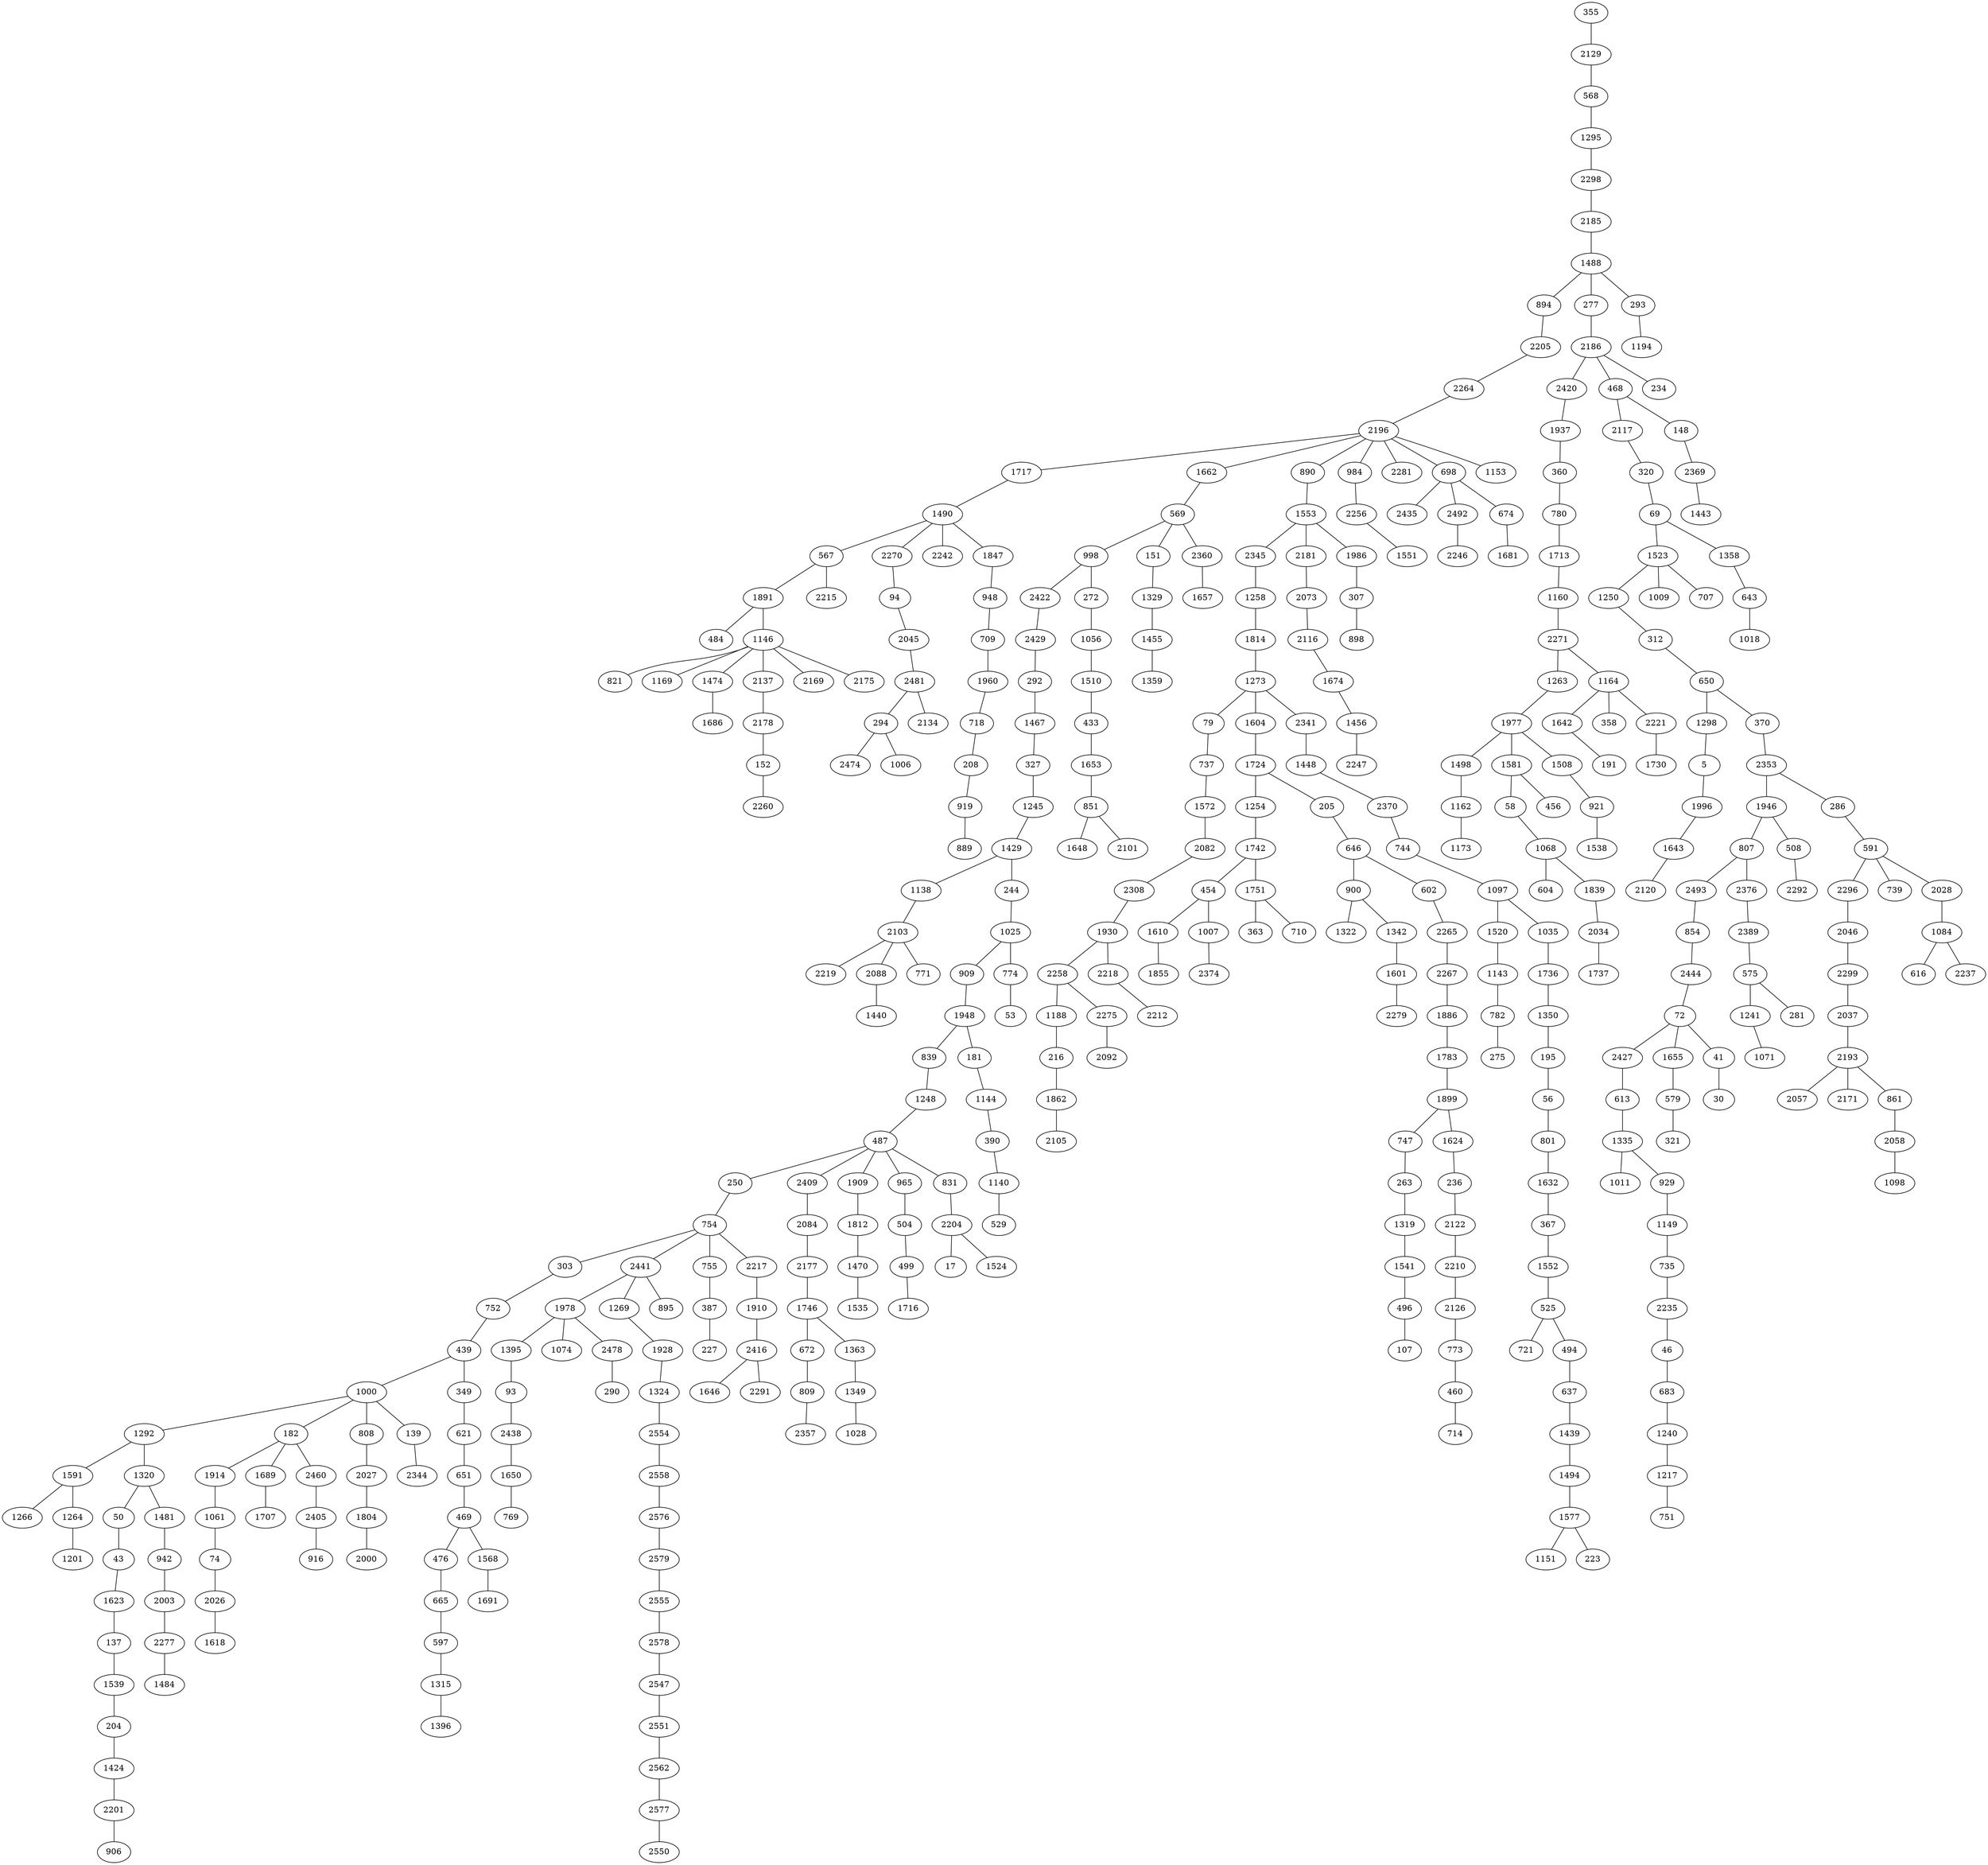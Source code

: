 strict graph "" {
	355 -- 2129;
	2129 -- 568;
	568 -- 1295;
	1295 -- 2298;
	2298 -- 2185;
	2185 -- 1488;
	1488 -- 894;
	1488 -- 277;
	1488 -- 293;
	894 -- 2205;
	2205 -- 2264;
	2264 -- 2196;
	2196 -- 1717;
	2196 -- 1662;
	2196 -- 890;
	2196 -- 984;
	2196 -- 2281;
	2196 -- 698;
	2196 -- 1153;
	1717 -- 1490;
	1490 -- 567;
	1490 -- 2270;
	1490 -- 2242;
	1490 -- 1847;
	567 -- 1891;
	567 -- 2215;
	1891 -- 484;
	1891 -- 1146;
	277 -- 2186;
	2186 -- 2420;
	2186 -- 468;
	2186 -- 234;
	2420 -- 1937;
	1937 -- 360;
	360 -- 780;
	780 -- 1713;
	1713 -- 1160;
	1160 -- 2271;
	2271 -- 1263;
	2271 -- 1164;
	1263 -- 1977;
	1977 -- 1498;
	1977 -- 1581;
	1977 -- 1508;
	1498 -- 1162;
	1162 -- 1173;
	2270 -- 94;
	94 -- 2045;
	2045 -- 2481;
	2481 -- 294;
	2481 -- 2134;
	294 -- 2474;
	294 -- 1006;
	1662 -- 569;
	569 -- 998;
	569 -- 151;
	569 -- 2360;
	998 -- 2422;
	998 -- 272;
	2422 -- 2429;
	2429 -- 292;
	292 -- 1467;
	1467 -- 327;
	327 -- 1245;
	1245 -- 1429;
	1429 -- 1138;
	1429 -- 244;
	1138 -- 2103;
	2103 -- 2219;
	2103 -- 2088;
	2103 -- 771;
	890 -- 1553;
	1553 -- 2345;
	1553 -- 2181;
	1553 -- 1986;
	2345 -- 1258;
	1258 -- 1814;
	1814 -- 1273;
	1273 -- 79;
	1273 -- 1604;
	1273 -- 2341;
	79 -- 737;
	737 -- 1572;
	1572 -- 2082;
	2082 -- 2308;
	2308 -- 1930;
	1930 -- 2258;
	1930 -- 2218;
	2258 -- 1188;
	2258 -- 2275;
	1188 -- 216;
	216 -- 1862;
	1862 -- 2105;
	244 -- 1025;
	1025 -- 909;
	1025 -- 774;
	909 -- 1948;
	1948 -- 839;
	1948 -- 181;
	839 -- 1248;
	1248 -- 487;
	487 -- 250;
	487 -- 2409;
	487 -- 1909;
	487 -- 965;
	487 -- 831;
	250 -- 754;
	754 -- 303;
	754 -- 2441;
	754 -- 755;
	754 -- 2217;
	303 -- 752;
	752 -- 439;
	439 -- 1000;
	439 -- 349;
	1000 -- 1292;
	1000 -- 182;
	1000 -- 808;
	1000 -- 139;
	1292 -- 1591;
	1292 -- 1320;
	1591 -- 1266;
	1591 -- 1264;
	2441 -- 1978;
	2441 -- 1269;
	2441 -- 895;
	1978 -- 1395;
	1978 -- 1074;
	1978 -- 2478;
	1395 -- 93;
	93 -- 2438;
	2438 -- 1650;
	1650 -- 769;
	1264 -- 1201;
	1269 -- 1928;
	1928 -- 1324;
	1324 -- 2554;
	2554 -- 2558;
	2558 -- 2576;
	2576 -- 2579;
	2579 -- 2555;
	2555 -- 2578;
	2578 -- 2547;
	2547 -- 2551;
	2551 -- 2562;
	2562 -- 2577;
	2577 -- 2550;
	2409 -- 2084;
	2084 -- 2177;
	2177 -- 1746;
	1746 -- 672;
	1746 -- 1363;
	672 -- 809;
	809 -- 2357;
	1604 -- 1724;
	1724 -- 1254;
	1724 -- 205;
	1254 -- 1742;
	1742 -- 454;
	1742 -- 1751;
	454 -- 1610;
	454 -- 1007;
	1610 -- 1855;
	984 -- 2256;
	2256 -- 1551;
	2088 -- 1440;
	1581 -- 58;
	1581 -- 456;
	58 -- 1068;
	1068 -- 604;
	1068 -- 1839;
	1164 -- 1642;
	1164 -- 358;
	1164 -- 2221;
	1642 -- 191;
	1320 -- 50;
	1320 -- 1481;
	50 -- 43;
	43 -- 1623;
	1623 -- 137;
	137 -- 1539;
	1539 -- 204;
	204 -- 1424;
	1424 -- 2201;
	2201 -- 906;
	755 -- 387;
	387 -- 227;
	2341 -- 1448;
	1448 -- 2370;
	2370 -- 744;
	744 -- 1097;
	1097 -- 1520;
	1097 -- 1035;
	1520 -- 1143;
	1143 -- 782;
	782 -- 275;
	1909 -- 1812;
	1812 -- 1470;
	1470 -- 1535;
	468 -- 2117;
	468 -- 148;
	2117 -- 320;
	320 -- 69;
	69 -- 1523;
	69 -- 1358;
	1523 -- 1250;
	1523 -- 1009;
	1523 -- 707;
	1250 -- 312;
	312 -- 650;
	650 -- 1298;
	650 -- 370;
	1298 -- 5;
	5 -- 1996;
	1996 -- 1643;
	1643 -- 2120;
	182 -- 1914;
	182 -- 1689;
	182 -- 2460;
	1914 -- 1061;
	1061 -- 74;
	74 -- 2026;
	2026 -- 1618;
	1146 -- 821;
	1146 -- 1169;
	1146 -- 1474;
	1146 -- 2137;
	1146 -- 2169;
	1146 -- 2175;
	2181 -- 2073;
	2073 -- 2116;
	2116 -- 1674;
	1674 -- 1456;
	1456 -- 2247;
	370 -- 2353;
	2353 -- 1946;
	2353 -- 286;
	1946 -- 807;
	1946 -- 508;
	807 -- 2493;
	807 -- 2376;
	2493 -- 854;
	854 -- 2444;
	2444 -- 72;
	72 -- 2427;
	72 -- 1655;
	72 -- 41;
	2427 -- 613;
	613 -- 1335;
	1335 -- 1011;
	1335 -- 929;
	1007 -- 2374;
	1689 -- 1707;
	1035 -- 1736;
	1736 -- 1350;
	1350 -- 195;
	195 -- 56;
	56 -- 801;
	801 -- 1632;
	1632 -- 367;
	367 -- 1552;
	1552 -- 525;
	525 -- 721;
	525 -- 494;
	286 -- 591;
	591 -- 2296;
	591 -- 739;
	591 -- 2028;
	2296 -- 2046;
	2046 -- 2299;
	2299 -- 2037;
	2037 -- 2193;
	2193 -- 2057;
	2193 -- 2171;
	2193 -- 861;
	1358 -- 643;
	643 -- 1018;
	698 -- 2435;
	698 -- 2492;
	698 -- 674;
	2217 -- 1910;
	1910 -- 2416;
	2416 -- 1646;
	2416 -- 2291;
	205 -- 646;
	646 -- 900;
	646 -- 602;
	900 -- 1322;
	900 -- 1342;
	602 -- 2265;
	2265 -- 2267;
	2267 -- 1886;
	1886 -- 1783;
	1783 -- 1899;
	1899 -- 747;
	1899 -- 1624;
	747 -- 263;
	263 -- 1319;
	1319 -- 1541;
	1541 -- 496;
	1847 -- 948;
	948 -- 709;
	709 -- 1960;
	1960 -- 718;
	718 -- 208;
	208 -- 919;
	919 -- 889;
	1655 -- 579;
	579 -- 321;
	272 -- 1056;
	1056 -- 1510;
	1510 -- 433;
	433 -- 1653;
	1653 -- 851;
	851 -- 1648;
	851 -- 2101;
	293 -- 1194;
	1363 -- 1349;
	1349 -- 1028;
	41 -- 30;
	808 -- 2027;
	181 -- 1144;
	1144 -- 390;
	390 -- 1140;
	1140 -- 529;
	148 -- 2369;
	2369 -- 1443;
	151 -- 1329;
	1329 -- 1455;
	1455 -- 1359;
	2478 -- 290;
	2221 -- 1730;
	2460 -- 2405;
	2405 -- 916;
	1508 -- 921;
	2275 -- 2092;
	929 -- 1149;
	1149 -- 735;
	735 -- 2235;
	2235 -- 46;
	46 -- 683;
	683 -- 1240;
	1240 -- 1217;
	1217 -- 751;
	861 -- 2058;
	2058 -- 1098;
	2028 -- 1084;
	1084 -- 616;
	1084 -- 2237;
	1624 -- 236;
	236 -- 2122;
	2122 -- 2210;
	2210 -- 2126;
	2126 -- 773;
	773 -- 460;
	460 -- 714;
	1481 -- 942;
	942 -- 2003;
	2003 -- 2277;
	2277 -- 1484;
	494 -- 637;
	637 -- 1439;
	1439 -- 1494;
	1494 -- 1577;
	1577 -- 1151;
	1577 -- 223;
	2376 -- 2389;
	2389 -- 575;
	575 -- 1241;
	575 -- 281;
	1241 -- 1071;
	349 -- 621;
	621 -- 651;
	651 -- 469;
	469 -- 476;
	469 -- 1568;
	476 -- 665;
	665 -- 597;
	597 -- 1315;
	1315 -- 1396;
	965 -- 504;
	504 -- 499;
	499 -- 1716;
	2492 -- 2246;
	1474 -- 1686;
	774 -- 53;
	1986 -- 307;
	307 -- 898;
	2137 -- 2178;
	2178 -- 152;
	152 -- 2260;
	674 -- 1681;
	1839 -- 2034;
	2034 -- 1737;
	496 -- 107;
	2360 -- 1657;
	1751 -- 363;
	1751 -- 710;
	139 -- 2344;
	831 -- 2204;
	2204 -- 17;
	2204 -- 1524;
	508 -- 2292;
	921 -- 1538;
	1568 -- 1691;
	1342 -- 1601;
	1601 -- 2279;
	2218 -- 2212;
	2027 -- 1804;
	1804 -- 2000;
}
